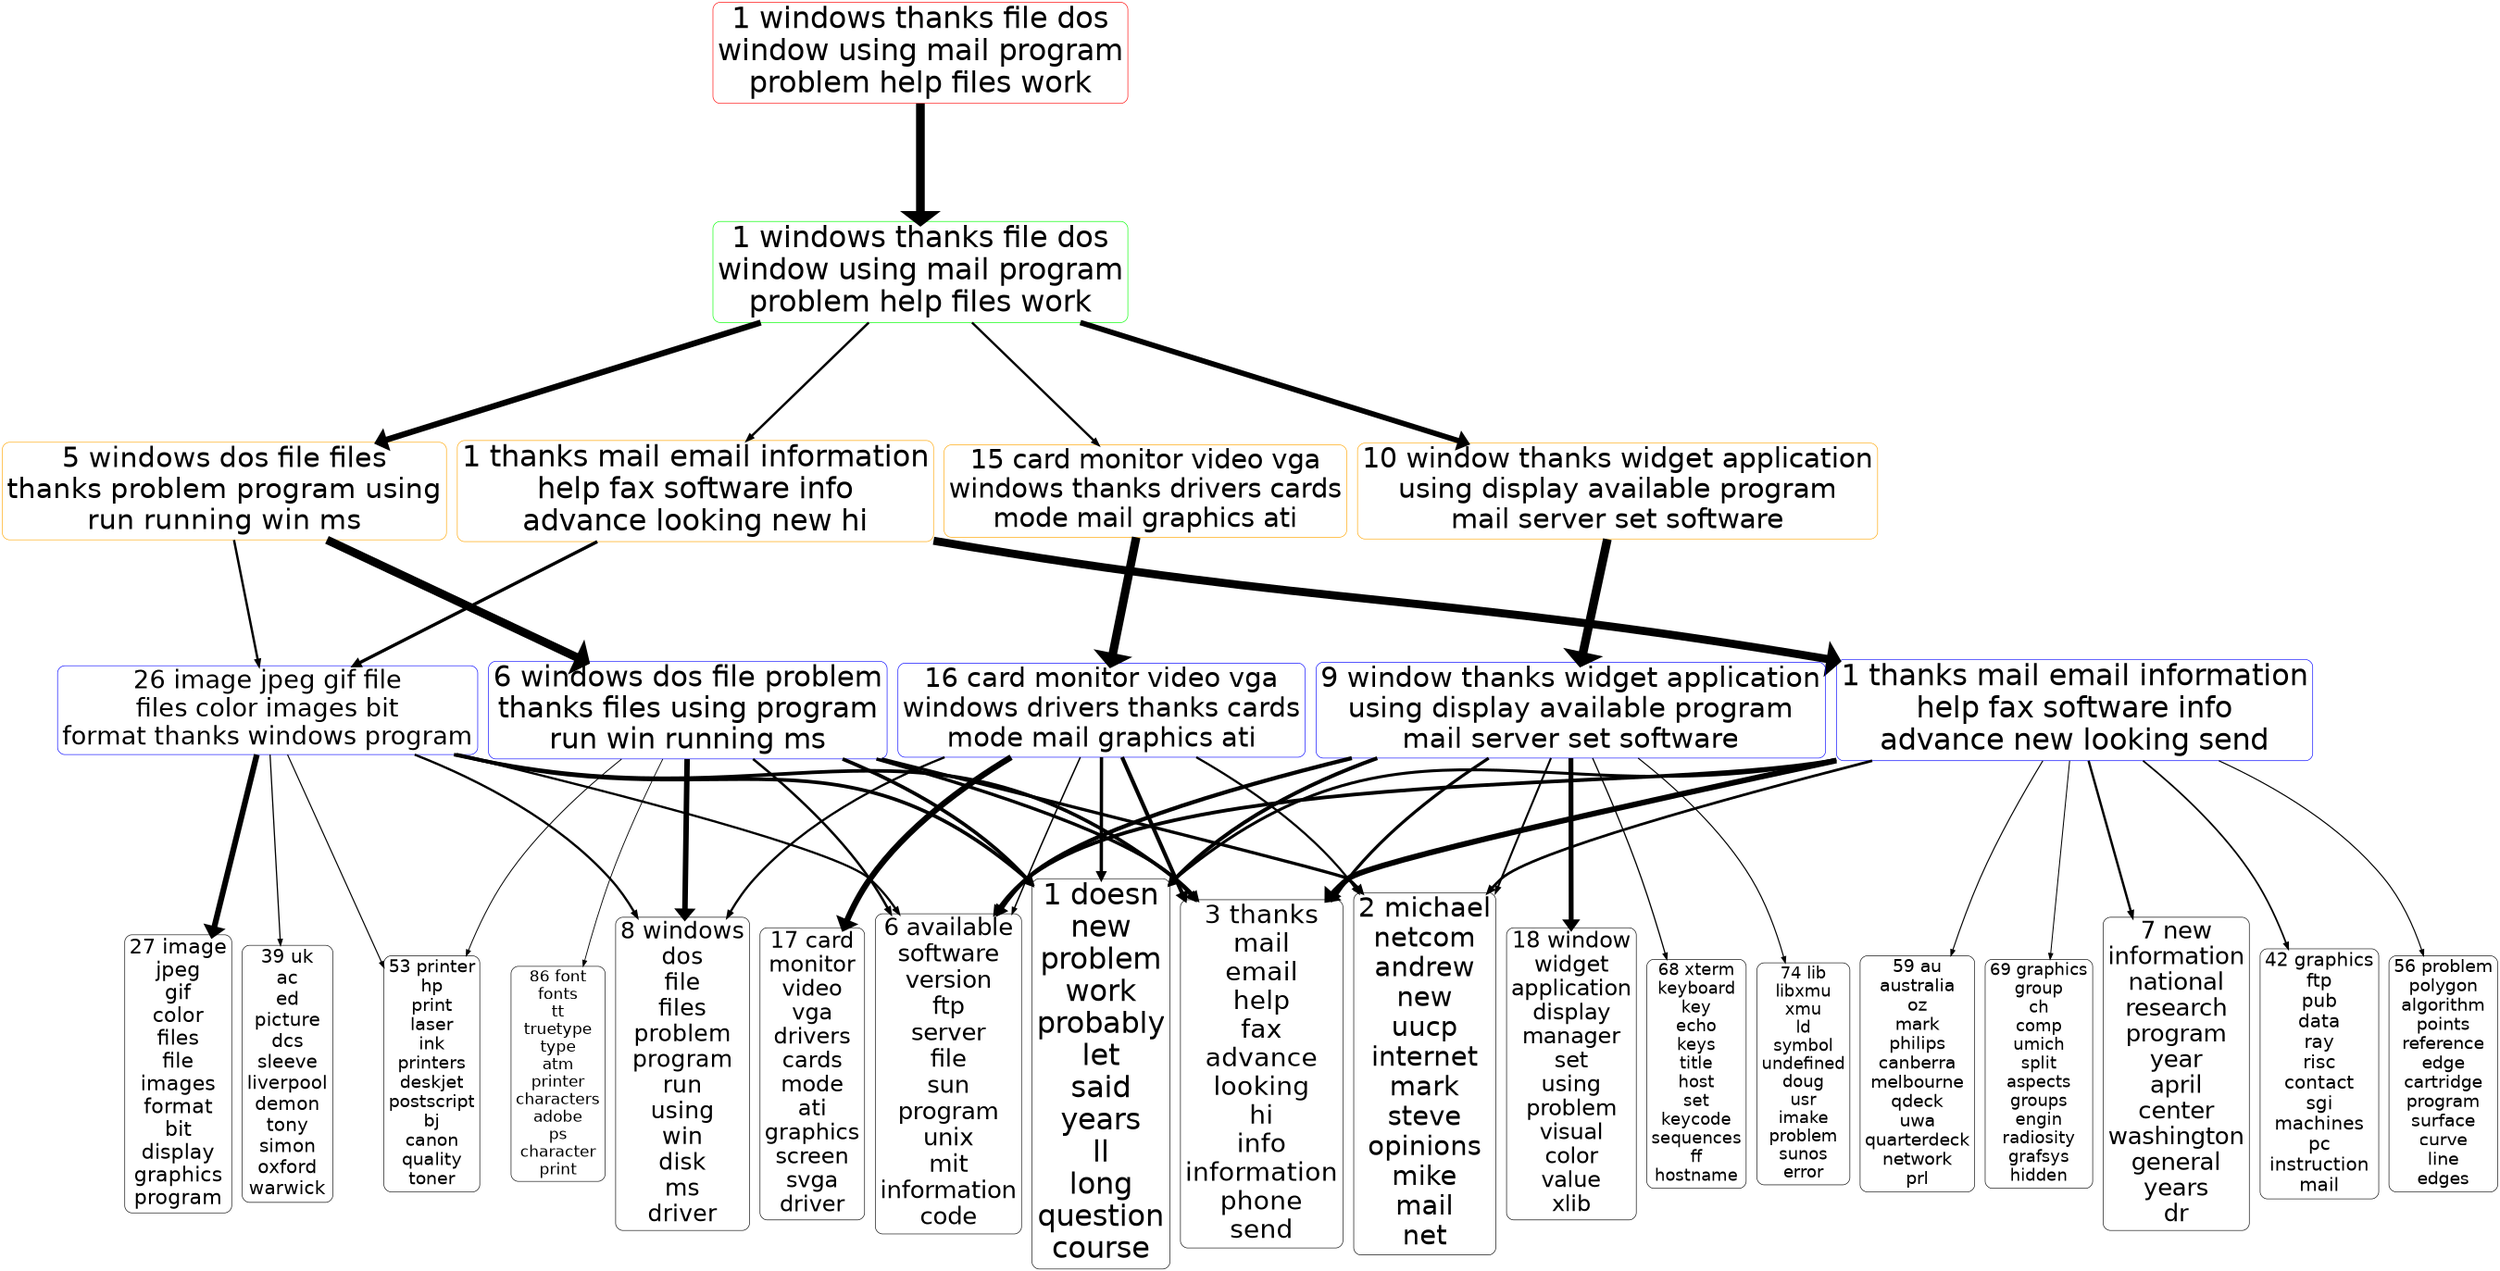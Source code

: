 digraph G {
size="18,18!";ranksep=4; ratio = auto; layers="1:2:3:4:5";
graph [fontname = "helvetica"];node [fontname = "helvetica"];edge [fontname = "helvetica"];ranksep=2.8;
"5_1" [ rank =5,fontsize =50, shape=box, style="rounded", color=red, label="1 windows thanks file dos
window using mail program
problem help files work"]
"5_1" -> "4_1" [penwidth=14.875,dir=forward]
"4_1" [rank =6,fontsize =50, shape=box, style="rounded", color=green,label="1 windows thanks file dos
window using mail program
problem help files work"]
"4_1" [ rank =4,fontsize =50, shape=box, style="rounded", color=green, label="1 windows thanks file dos
window using mail program
problem help files work"]
"4_1" -> "3_1" [penwidth=4.026,dir=forward]
"3_1" [rank =5,fontsize =50, shape=box, style="rounded", color=orange,label="1 thanks mail email information
help fax software info
advance looking new hi"]
"4_1" -> "3_5" [penwidth=10.2871,dir=forward]
"3_5" [rank =5,fontsize =48.1769, shape=box, style="rounded", color=orange,label="5 windows dos file files
thanks problem program using
run running win ms"]
"4_1" -> "3_10" [penwidth=9.3299,dir=forward]
"3_10" [rank =5,fontsize =46.988, shape=box, style="rounded", color=orange,label="10 window thanks widget application
using display available program
mail server set software"]
"4_1" -> "3_15" [penwidth=3.8587,dir=forward]
"3_15" [rank =5,fontsize =45.3923, shape=box, style="rounded", color=orange,label="15 card monitor video vga
windows thanks drivers cards
mode mail graphics ati"]
"3_1" [ rank =3,fontsize =50, shape=box, style="rounded", color=orange, label="1 thanks mail email information
help fax software info
advance looking new hi"]
"3_1" -> "2_1" [penwidth=13.8512,dir=forward]
"2_1" [rank =4,fontsize =50, shape=box, style="rounded", color=blue,label="1 thanks mail email information
help fax software info
advance new looking send"]
"3_1" -> "2_26" [penwidth=5.5721,dir=forward]
"2_26" [rank =4,fontsize =43.3529, shape=box, style="rounded", color=blue,label="26 image jpeg gif file
files color images bit
format thanks windows program"]
"2_1" [ rank =2,fontsize =50, shape=box, style="rounded", color=blue, label="1 thanks mail email information
help fax software info
advance new looking send"]
"2_1" -> "1_1" [penwidth=4.9616,dir=forward]
"1_1" [rank =3,fontsize =50, shape=box, style="rounded", color=black,label="1 doesn
new
problem
work
probably
let
said
years
ll
long
question
course"]
"2_1" -> "1_2" [penwidth=4.5247,dir=forward]
"1_2" [rank =3,fontsize =46.1741, shape=box, style="rounded", color=black,label="2 michael
netcom
andrew
new
uucp
internet
mark
steve
opinions
mike
mail
net"]
"2_1" -> "1_3" [penwidth=9.7294,dir=forward]
"1_3" [rank =3,fontsize =44.9965, shape=box, style="rounded", color=black,label="3 thanks
mail
email
help
fax
advance
looking
hi
info
information
phone
send"]
"2_1" -> "1_6" [penwidth=6.2271,dir=forward]
"1_6" [rank =3,fontsize =40.6629, shape=box, style="rounded", color=black,label="6 available
software
version
ftp
server
file
sun
program
unix
mit
information
code"]
"2_1" -> "1_7" [penwidth=4.0409,dir=forward]
"1_7" [rank =3,fontsize =40.4508, shape=box, style="rounded", color=black,label="7 new
information
national
research
program
year
april
center
washington
general
years
dr"]
"2_1" -> "1_42" [penwidth=2.8686,dir=forward]
"1_42" [rank =3,fontsize =31.7793, shape=box, style="rounded", color=black,label="42 graphics
ftp
pub
data
ray
risc
contact
sgi
machines
pc
instruction
mail"]
"2_1" -> "1_56" [penwidth=1.8844,dir=forward]
"1_56" [rank =3,fontsize =29.6749, shape=box, style="rounded", color=black,label="56 problem
polygon
algorithm
points
reference
edge
cartridge
program
surface
curve
line
edges"]
"2_1" -> "1_59" [penwidth=1.8251,dir=forward]
"1_59" [rank =3,fontsize =29.5996, shape=box, style="rounded", color=black,label="59 au
australia
oz
mark
philips
canberra
melbourne
qdeck
uwa
quarterdeck
network
prl"]
"2_1" -> "1_69" [penwidth=1.6249,dir=forward]
"1_69" [rank =3,fontsize =28.6849, shape=box, style="rounded", color=black,label="69 graphics
group
ch
comp
umich
split
aspects
groups
engin
radiosity
grafsys
hidden"]
"2_26" [ rank =2,fontsize =43.3529, shape=box, style="rounded", color=blue, label="26 image jpeg gif file
files color images bit
format thanks windows program"]
"2_26" -> "1_1" [penwidth=6.1469,dir=forward]
"1_1" [rank =3,fontsize =50, shape=box, style="rounded", color=black,label="1 doesn
new
problem
work
probably
let
said
years
ll
long
question
course"]
"2_26" -> "1_3" [penwidth=6.1376,dir=forward]
"1_3" [rank =3,fontsize =44.9965, shape=box, style="rounded", color=black,label="3 thanks
mail
email
help
fax
advance
looking
hi
info
information
phone
send"]
"2_26" -> "1_6" [penwidth=3.8177,dir=forward]
"1_6" [rank =3,fontsize =40.6629, shape=box, style="rounded", color=black,label="6 available
software
version
ftp
server
file
sun
program
unix
mit
information
code"]
"2_26" -> "1_8" [penwidth=3.906,dir=forward]
"1_8" [rank =3,fontsize =40.1499, shape=box, style="rounded", color=black,label="8 windows
dos
file
files
problem
program
run
using
win
disk
ms
driver"]
"2_26" -> "1_27" [penwidth=9.9267,dir=forward]
"1_27" [rank =3,fontsize =35.1674, shape=box, style="rounded", color=black,label="27 image
jpeg
gif
color
files
file
images
format
bit
display
graphics
program"]
"2_26" -> "1_39" [penwidth=2.082,dir=forward]
"1_39" [rank =3,fontsize =32.2729, shape=box, style="rounded", color=black,label="39 uk
ac
ed
picture
dcs
sleeve
liverpool
demon
tony
simon
oxford
warwick"]
"2_26" -> "1_53" [penwidth=1.8811,dir=forward]
"1_53" [rank =3,fontsize =30.0303, shape=box, style="rounded", color=black,label="53 printer
hp
print
laser
ink
printers
deskjet
postscript
bj
canon
quality
toner"]
"3_5" [ rank =3,fontsize =48.1769, shape=box, style="rounded", color=orange, label="5 windows dos file files
thanks problem program using
run running win ms"]
"3_5" -> "2_6" [penwidth=14.4073,dir=forward]
"2_6" [rank =4,fontsize =48.557, shape=box, style="rounded", color=blue,label="6 windows dos file problem
thanks files using program
run win running ms"]
"3_5" -> "2_26" [penwidth=4.0202,dir=forward]
"2_26" [rank =4,fontsize =43.3529, shape=box, style="rounded", color=blue,label="26 image jpeg gif file
files color images bit
format thanks windows program"]
"2_6" [ rank =2,fontsize =48.557, shape=box, style="rounded", color=blue, label="6 windows dos file problem
thanks files using program
run win running ms"]
"2_6" -> "1_1" [penwidth=6.2048,dir=forward]
"1_1" [rank =3,fontsize =50, shape=box, style="rounded", color=black,label="1 doesn
new
problem
work
probably
let
said
years
ll
long
question
course"]
"2_6" -> "1_2" [penwidth=5.4173,dir=forward]
"1_2" [rank =3,fontsize =46.1741, shape=box, style="rounded", color=black,label="2 michael
netcom
andrew
new
uucp
internet
mark
steve
opinions
mike
mail
net"]
"2_6" -> "1_3" [penwidth=5.6296,dir=forward]
"1_3" [rank =3,fontsize =44.9965, shape=box, style="rounded", color=black,label="3 thanks
mail
email
help
fax
advance
looking
hi
info
information
phone
send"]
"2_6" -> "1_6" [penwidth=4.1697,dir=forward]
"1_6" [rank =3,fontsize =40.6629, shape=box, style="rounded", color=black,label="6 available
software
version
ftp
server
file
sun
program
unix
mit
information
code"]
"2_6" -> "1_8" [penwidth=9.4703,dir=forward]
"1_8" [rank =3,fontsize =40.1499, shape=box, style="rounded", color=black,label="8 windows
dos
file
files
problem
program
run
using
win
disk
ms
driver"]
"2_6" -> "1_53" [penwidth=1.5823,dir=forward]
"1_53" [rank =3,fontsize =30.0303, shape=box, style="rounded", color=black,label="53 printer
hp
print
laser
ink
printers
deskjet
postscript
bj
canon
quality
toner"]
"2_6" -> "1_86" [penwidth=1.4155,dir=forward]
"1_86" [rank =3,fontsize =27.2942, shape=box, style="rounded", color=black,label="86 font
fonts
tt
truetype
type
atm
printer
characters
adobe
ps
character
print"]
"2_26" [ rank =2,fontsize =43.3529, shape=box, style="rounded", color=blue, label="26 image jpeg gif file
files color images bit
format thanks windows program"]
"1_1" [rank =3,fontsize =50, shape=box, style="rounded", color=black,label="1 doesn
new
problem
work
probably
let
said
years
ll
long
question
course"]
"1_3" [rank =3,fontsize =44.9965, shape=box, style="rounded", color=black,label="3 thanks
mail
email
help
fax
advance
looking
hi
info
information
phone
send"]
"1_6" [rank =3,fontsize =40.6629, shape=box, style="rounded", color=black,label="6 available
software
version
ftp
server
file
sun
program
unix
mit
information
code"]
"1_8" [rank =3,fontsize =40.1499, shape=box, style="rounded", color=black,label="8 windows
dos
file
files
problem
program
run
using
win
disk
ms
driver"]
"1_27" [rank =3,fontsize =35.1674, shape=box, style="rounded", color=black,label="27 image
jpeg
gif
color
files
file
images
format
bit
display
graphics
program"]
"1_39" [rank =3,fontsize =32.2729, shape=box, style="rounded", color=black,label="39 uk
ac
ed
picture
dcs
sleeve
liverpool
demon
tony
simon
oxford
warwick"]
"1_53" [rank =3,fontsize =30.0303, shape=box, style="rounded", color=black,label="53 printer
hp
print
laser
ink
printers
deskjet
postscript
bj
canon
quality
toner"]
"3_10" [ rank =3,fontsize =46.988, shape=box, style="rounded", color=orange, label="10 window thanks widget application
using display available program
mail server set software"]
"3_10" -> "2_9" [penwidth=14.9202,dir=forward]
"2_9" [rank =4,fontsize =47.6786, shape=box, style="rounded", color=blue,label="9 window thanks widget application
using display available program
mail server set software"]
"2_9" [ rank =2,fontsize =47.6786, shape=box, style="rounded", color=blue, label="9 window thanks widget application
using display available program
mail server set software"]
"2_9" -> "1_1" [penwidth=6.6038,dir=forward]
"1_1" [rank =3,fontsize =50, shape=box, style="rounded", color=black,label="1 doesn
new
problem
work
probably
let
said
years
ll
long
question
course"]
"2_9" -> "1_2" [penwidth=3.3623,dir=forward]
"1_2" [rank =3,fontsize =46.1741, shape=box, style="rounded", color=black,label="2 michael
netcom
andrew
new
uucp
internet
mark
steve
opinions
mike
mail
net"]
"2_9" -> "1_3" [penwidth=5.2544,dir=forward]
"1_3" [rank =3,fontsize =44.9965, shape=box, style="rounded", color=black,label="3 thanks
mail
email
help
fax
advance
looking
hi
info
information
phone
send"]
"2_9" -> "1_6" [penwidth=6.9847,dir=forward]
"1_6" [rank =3,fontsize =40.6629, shape=box, style="rounded", color=black,label="6 available
software
version
ftp
server
file
sun
program
unix
mit
information
code"]
"2_9" -> "1_18" [penwidth=8.3153,dir=forward]
"1_18" [rank =3,fontsize =37.2946, shape=box, style="rounded", color=black,label="18 window
widget
application
display
manager
set
using
problem
visual
color
value
xlib"]
"2_9" -> "1_68" [penwidth=2.1088,dir=forward]
"1_68" [rank =3,fontsize =28.7361, shape=box, style="rounded", color=black,label="68 xterm
keyboard
key
echo
keys
title
host
set
keycode
sequences
ff
hostname"]
"2_9" -> "1_74" [penwidth=1.9046,dir=forward]
"1_74" [rank =3,fontsize =28.2343, shape=box, style="rounded", color=black,label="74 lib
libxmu
xmu
ld
symbol
undefined
doug
usr
imake
problem
sunos
error"]
"3_15" [ rank =3,fontsize =45.3923, shape=box, style="rounded", color=orange, label="15 card monitor video vga
windows thanks drivers cards
mode mail graphics ati"]
"3_15" -> "2_16" [penwidth=14.5917,dir=forward]
"2_16" [rank =4,fontsize =45.911, shape=box, style="rounded", color=blue,label="16 card monitor video vga
windows drivers thanks cards
mode mail graphics ati"]
"2_16" [ rank =2,fontsize =45.911, shape=box, style="rounded", color=blue, label="16 card monitor video vga
windows drivers thanks cards
mode mail graphics ati"]
"2_16" -> "1_1" [penwidth=5.7195,dir=forward]
"1_1" [rank =3,fontsize =50, shape=box, style="rounded", color=black,label="1 doesn
new
problem
work
probably
let
said
years
ll
long
question
course"]
"2_16" -> "1_2" [penwidth=3.7046,dir=forward]
"1_2" [rank =3,fontsize =46.1741, shape=box, style="rounded", color=black,label="2 michael
netcom
andrew
new
uucp
internet
mark
steve
opinions
mike
mail
net"]
"2_16" -> "1_3" [penwidth=6.7582,dir=forward]
"1_3" [rank =3,fontsize =44.9965, shape=box, style="rounded", color=black,label="3 thanks
mail
email
help
fax
advance
looking
hi
info
information
phone
send"]
"2_16" -> "1_6" [penwidth=2.466,dir=forward]
"1_6" [rank =3,fontsize =40.6629, shape=box, style="rounded", color=black,label="6 available
software
version
ftp
server
file
sun
program
unix
mit
information
code"]
"2_16" -> "1_8" [penwidth=3.812,dir=forward]
"1_8" [rank =3,fontsize =40.1499, shape=box, style="rounded", color=black,label="8 windows
dos
file
files
problem
program
run
using
win
disk
ms
driver"]
"2_16" -> "1_17" [penwidth=10.3261,dir=forward]
"1_17" [rank =3,fontsize =37.5683, shape=box, style="rounded", color=black,label="17 card
monitor
video
vga
drivers
cards
mode
ati
graphics
screen
svga
driver"]
{rank=same; "1_1" "1_2" "1_3" "1_6" "1_7" "1_42" "1_56" "1_59" "1_69" "1_1" "1_3" "1_6" "1_8" "1_27" "1_39" "1_53" "1_1" "1_2" "1_3" "1_6" "1_8" "1_53" "1_86" "1_1" "1_3" "1_6" "1_8" "1_27" "1_39" "1_53" "1_1" "1_2" "1_3" "1_6" "1_18" "1_68" "1_74" "1_1" "1_2" "1_3" "1_6" "1_8" "1_17"}{rank=same; "2_1" "2_26" "2_1" "2_26" "2_6" "2_26" "2_6" "2_26" "2_9" "2_9" "2_16" "2_16"}{rank=same; "3_1" "3_5" "3_10" "3_15" "3_1" "3_5" "3_10" "3_15"}{rank=same; "4_1" "4_1"}{rank=same; "5_1"}}